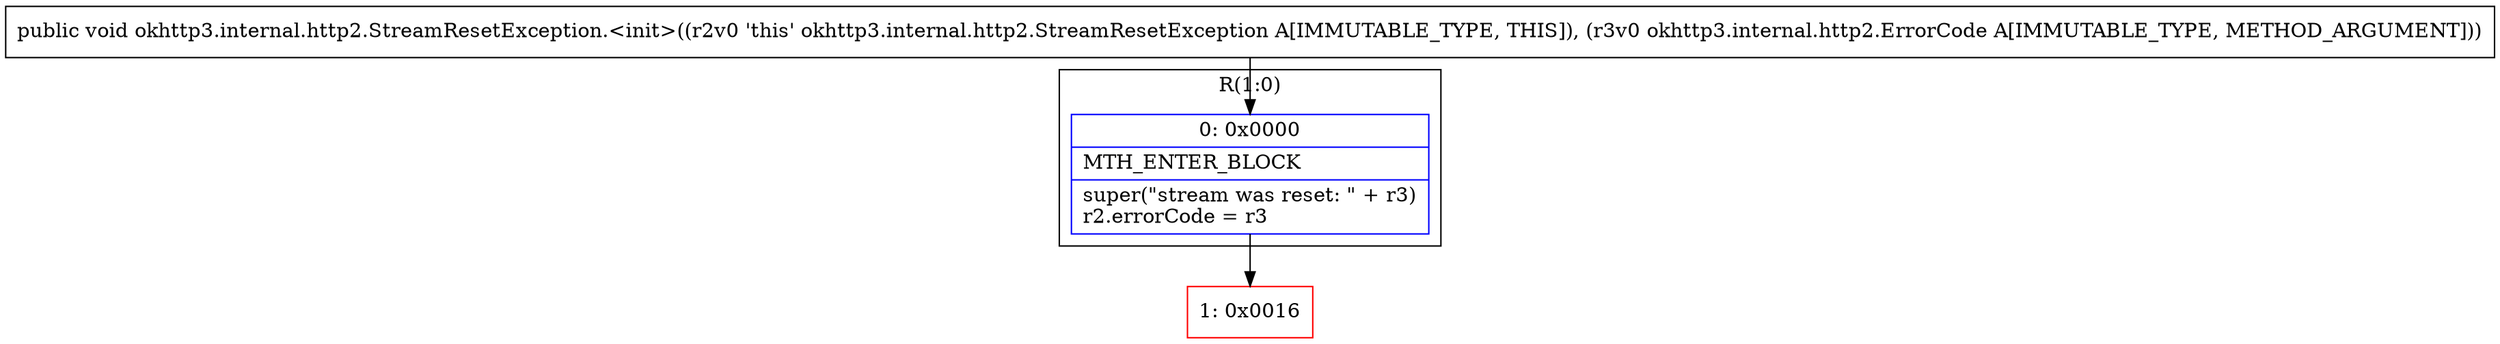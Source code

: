 digraph "CFG forokhttp3.internal.http2.StreamResetException.\<init\>(Lokhttp3\/internal\/http2\/ErrorCode;)V" {
subgraph cluster_Region_1778338217 {
label = "R(1:0)";
node [shape=record,color=blue];
Node_0 [shape=record,label="{0\:\ 0x0000|MTH_ENTER_BLOCK\l|super(\"stream was reset: \" + r3)\lr2.errorCode = r3\l}"];
}
Node_1 [shape=record,color=red,label="{1\:\ 0x0016}"];
MethodNode[shape=record,label="{public void okhttp3.internal.http2.StreamResetException.\<init\>((r2v0 'this' okhttp3.internal.http2.StreamResetException A[IMMUTABLE_TYPE, THIS]), (r3v0 okhttp3.internal.http2.ErrorCode A[IMMUTABLE_TYPE, METHOD_ARGUMENT])) }"];
MethodNode -> Node_0;
Node_0 -> Node_1;
}

